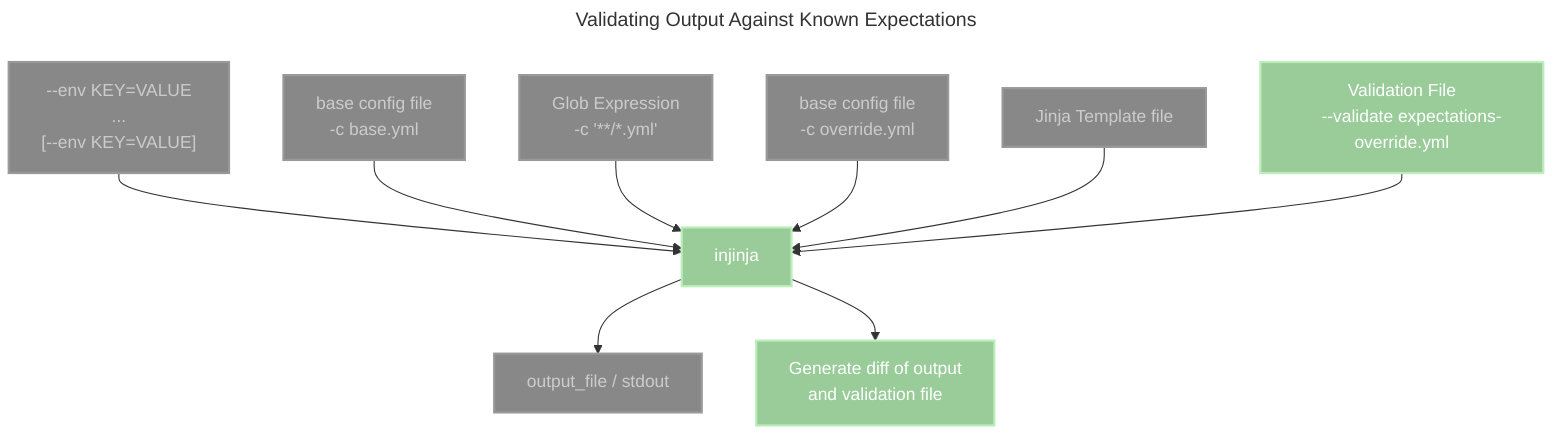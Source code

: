 ---
title: Validating Output Against Known Expectations
---
flowchart TD
    output["`output_file / stdout `"]
    environment_variable["
    --env KEY=VALUE
    ...
    [--env KEY=VALUE]"]

    config_file["base config file 
    -c base.yml"]
    glob_expression["Glob Expression
    -c '**/*.yml'"]
    override_file["base config file 
    -c override.yml"]

    template_file["Jinja Template file"]
    validate["Validation File
    --validate expectations-override.yml"]
    diff["Generate diff of output 
    and validation file"]

    environment_variable --> injinja
    config_file --> injinja
    glob_expression --> injinja
    override_file --> injinja
    template_file --> injinja
    validate --> injinja
    injinja --> output
    injinja --> diff

    classDef focus fill:#9c9,stroke:#beb,stroke-width:2px,color:#fff
    classDef other fill:#888,stroke:#999,stroke-width:2px,color:#ccc
    
    class validate,diff,injinja focus
    class config_file,glob_expression,override_file,template_file,output,environment_variable other